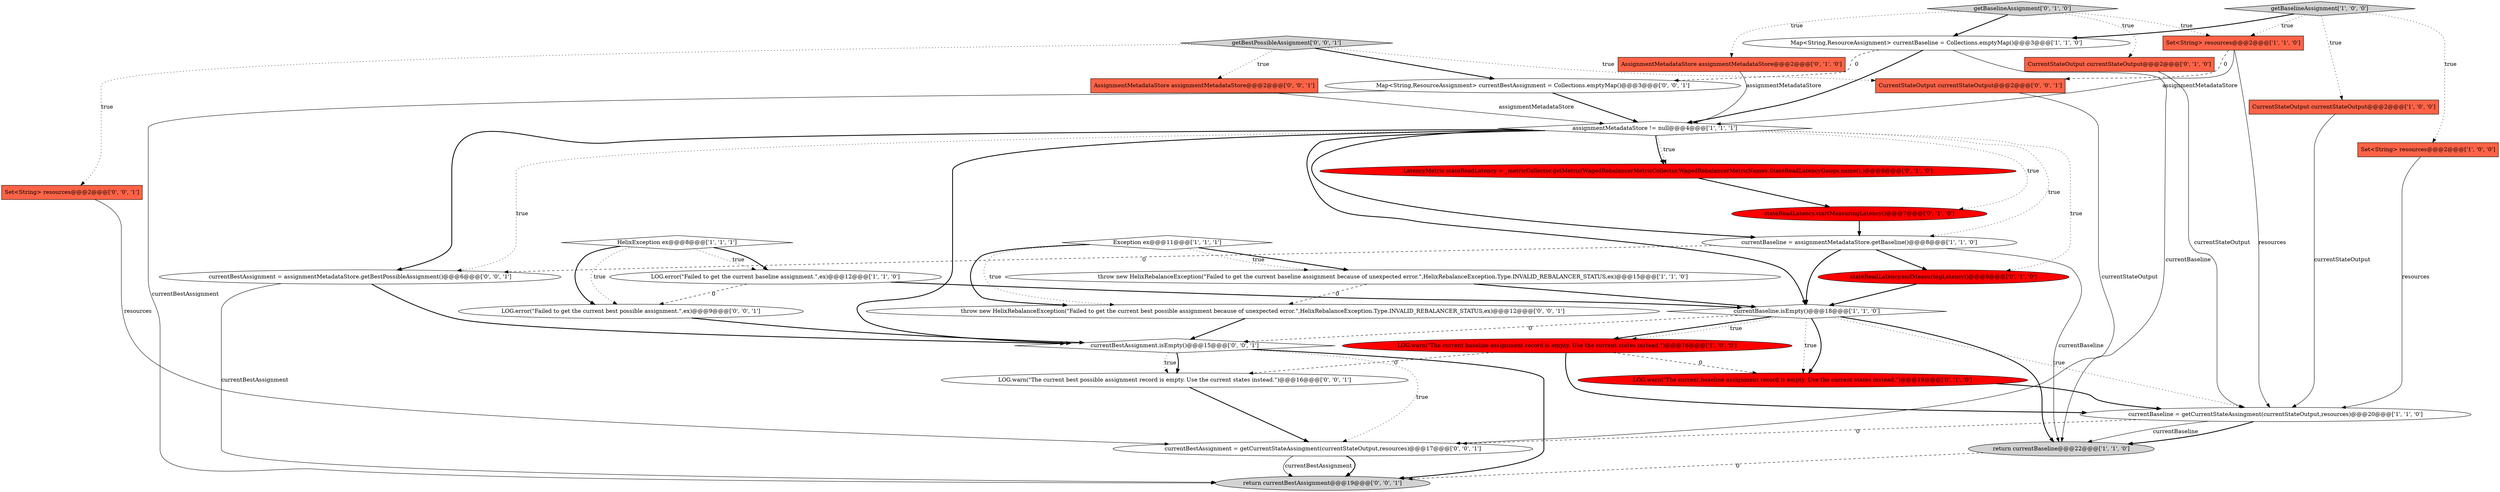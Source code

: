 digraph {
19 [style = filled, label = "stateReadLatency.endMeasuringLatency()@@@9@@@['0', '1', '0']", fillcolor = red, shape = ellipse image = "AAA1AAABBB2BBB"];
18 [style = filled, label = "getBaselineAssignment['0', '1', '0']", fillcolor = lightgray, shape = diamond image = "AAA0AAABBB2BBB"];
4 [style = filled, label = "throw new HelixRebalanceException(\"Failed to get the current baseline assignment because of unexpected error.\",HelixRebalanceException.Type.INVALID_REBALANCER_STATUS,ex)@@@15@@@['1', '1', '0']", fillcolor = white, shape = ellipse image = "AAA0AAABBB1BBB"];
30 [style = filled, label = "currentBestAssignment.isEmpty()@@@15@@@['0', '0', '1']", fillcolor = white, shape = diamond image = "AAA0AAABBB3BBB"];
11 [style = filled, label = "LOG.error(\"Failed to get the current baseline assignment.\",ex)@@@12@@@['1', '1', '0']", fillcolor = white, shape = ellipse image = "AAA0AAABBB1BBB"];
15 [style = filled, label = "CurrentStateOutput currentStateOutput@@@2@@@['0', '1', '0']", fillcolor = tomato, shape = box image = "AAA0AAABBB2BBB"];
24 [style = filled, label = "currentBestAssignment = assignmentMetadataStore.getBestPossibleAssignment()@@@6@@@['0', '0', '1']", fillcolor = white, shape = ellipse image = "AAA0AAABBB3BBB"];
7 [style = filled, label = "Map<String,ResourceAssignment> currentBaseline = Collections.emptyMap()@@@3@@@['1', '1', '0']", fillcolor = white, shape = ellipse image = "AAA0AAABBB1BBB"];
25 [style = filled, label = "Set<String> resources@@@2@@@['0', '0', '1']", fillcolor = tomato, shape = box image = "AAA0AAABBB3BBB"];
28 [style = filled, label = "LOG.warn(\"The current best possible assignment record is empty. Use the current states instead.\")@@@16@@@['0', '0', '1']", fillcolor = white, shape = ellipse image = "AAA0AAABBB3BBB"];
23 [style = filled, label = "AssignmentMetadataStore assignmentMetadataStore@@@2@@@['0', '0', '1']", fillcolor = tomato, shape = box image = "AAA0AAABBB3BBB"];
8 [style = filled, label = "return currentBaseline@@@22@@@['1', '1', '0']", fillcolor = lightgray, shape = ellipse image = "AAA0AAABBB1BBB"];
3 [style = filled, label = "CurrentStateOutput currentStateOutput@@@2@@@['1', '0', '0']", fillcolor = tomato, shape = box image = "AAA0AAABBB1BBB"];
13 [style = filled, label = "Exception ex@@@11@@@['1', '1', '1']", fillcolor = white, shape = diamond image = "AAA0AAABBB1BBB"];
32 [style = filled, label = "LOG.error(\"Failed to get the current best possible assignment.\",ex)@@@9@@@['0', '0', '1']", fillcolor = white, shape = ellipse image = "AAA0AAABBB3BBB"];
17 [style = filled, label = "LOG.warn(\"The current baseline assignment record is empty. Use the current states instead.\")@@@19@@@['0', '1', '0']", fillcolor = red, shape = ellipse image = "AAA1AAABBB2BBB"];
12 [style = filled, label = "LOG.warn(\"The current baseline assignment record is empty. Use the current states instead.\")@@@16@@@['1', '0', '0']", fillcolor = red, shape = ellipse image = "AAA1AAABBB1BBB"];
9 [style = filled, label = "assignmentMetadataStore != null@@@4@@@['1', '1', '1']", fillcolor = white, shape = diamond image = "AAA0AAABBB1BBB"];
5 [style = filled, label = "currentBaseline = getCurrentStateAssingment(currentStateOutput,resources)@@@20@@@['1', '1', '0']", fillcolor = white, shape = ellipse image = "AAA0AAABBB1BBB"];
21 [style = filled, label = "AssignmentMetadataStore assignmentMetadataStore@@@2@@@['0', '1', '0']", fillcolor = tomato, shape = box image = "AAA0AAABBB2BBB"];
16 [style = filled, label = "stateReadLatency.startMeasuringLatency()@@@7@@@['0', '1', '0']", fillcolor = red, shape = ellipse image = "AAA1AAABBB2BBB"];
27 [style = filled, label = "Map<String,ResourceAssignment> currentBestAssignment = Collections.emptyMap()@@@3@@@['0', '0', '1']", fillcolor = white, shape = ellipse image = "AAA0AAABBB3BBB"];
2 [style = filled, label = "currentBaseline.isEmpty()@@@18@@@['1', '1', '0']", fillcolor = white, shape = diamond image = "AAA0AAABBB1BBB"];
26 [style = filled, label = "currentBestAssignment = getCurrentStateAssingment(currentStateOutput,resources)@@@17@@@['0', '0', '1']", fillcolor = white, shape = ellipse image = "AAA0AAABBB3BBB"];
22 [style = filled, label = "return currentBestAssignment@@@19@@@['0', '0', '1']", fillcolor = lightgray, shape = ellipse image = "AAA0AAABBB3BBB"];
1 [style = filled, label = "currentBaseline = assignmentMetadataStore.getBaseline()@@@8@@@['1', '1', '0']", fillcolor = white, shape = ellipse image = "AAA0AAABBB1BBB"];
33 [style = filled, label = "getBestPossibleAssignment['0', '0', '1']", fillcolor = lightgray, shape = diamond image = "AAA0AAABBB3BBB"];
6 [style = filled, label = "Set<String> resources@@@2@@@['1', '1', '0']", fillcolor = tomato, shape = box image = "AAA0AAABBB1BBB"];
31 [style = filled, label = "CurrentStateOutput currentStateOutput@@@2@@@['0', '0', '1']", fillcolor = tomato, shape = box image = "AAA0AAABBB3BBB"];
29 [style = filled, label = "throw new HelixRebalanceException(\"Failed to get the current best possible assignment because of unexpected error.\",HelixRebalanceException.Type.INVALID_REBALANCER_STATUS,ex)@@@12@@@['0', '0', '1']", fillcolor = white, shape = ellipse image = "AAA0AAABBB3BBB"];
0 [style = filled, label = "Set<String> resources@@@2@@@['1', '0', '0']", fillcolor = tomato, shape = box image = "AAA0AAABBB1BBB"];
20 [style = filled, label = "LatencyMetric stateReadLatency = _metricCollector.getMetric(WagedRebalancerMetricCollector.WagedRebalancerMetricNames.StateReadLatencyGauge.name(),)@@@6@@@['0', '1', '0']", fillcolor = red, shape = ellipse image = "AAA1AAABBB2BBB"];
10 [style = filled, label = "HelixException ex@@@8@@@['1', '1', '1']", fillcolor = white, shape = diamond image = "AAA0AAABBB1BBB"];
14 [style = filled, label = "getBaselineAssignment['1', '0', '0']", fillcolor = lightgray, shape = diamond image = "AAA0AAABBB1BBB"];
2->17 [style = bold, label=""];
11->32 [style = dashed, label="0"];
31->26 [style = solid, label="currentStateOutput"];
5->8 [style = bold, label=""];
17->5 [style = bold, label=""];
30->22 [style = bold, label=""];
12->5 [style = bold, label=""];
29->30 [style = bold, label=""];
14->0 [style = dotted, label="true"];
7->8 [style = solid, label="currentBaseline"];
9->2 [style = bold, label=""];
5->26 [style = dashed, label="0"];
6->5 [style = solid, label="resources"];
2->17 [style = dotted, label="true"];
27->9 [style = bold, label=""];
18->21 [style = dotted, label="true"];
18->15 [style = dotted, label="true"];
23->9 [style = solid, label="assignmentMetadataStore"];
12->17 [style = dashed, label="0"];
6->31 [style = dashed, label="0"];
28->26 [style = bold, label=""];
9->20 [style = bold, label=""];
9->30 [style = bold, label=""];
10->32 [style = bold, label=""];
14->6 [style = dotted, label="true"];
4->2 [style = bold, label=""];
19->2 [style = bold, label=""];
30->26 [style = dotted, label="true"];
32->30 [style = bold, label=""];
2->30 [style = dashed, label="0"];
33->27 [style = bold, label=""];
0->5 [style = solid, label="resources"];
11->2 [style = bold, label=""];
10->32 [style = dotted, label="true"];
2->12 [style = bold, label=""];
26->22 [style = bold, label=""];
14->7 [style = bold, label=""];
24->30 [style = bold, label=""];
18->6 [style = dotted, label="true"];
26->22 [style = solid, label="currentBestAssignment"];
3->5 [style = solid, label="currentStateOutput"];
7->9 [style = bold, label=""];
7->27 [style = dashed, label="0"];
8->22 [style = dashed, label="0"];
33->25 [style = dotted, label="true"];
25->26 [style = solid, label="resources"];
13->29 [style = bold, label=""];
9->19 [style = dotted, label="true"];
9->24 [style = dotted, label="true"];
30->28 [style = bold, label=""];
33->23 [style = dotted, label="true"];
20->16 [style = bold, label=""];
16->1 [style = bold, label=""];
10->11 [style = dotted, label="true"];
1->24 [style = dashed, label="0"];
21->9 [style = solid, label="assignmentMetadataStore"];
13->29 [style = dotted, label="true"];
1->8 [style = solid, label="currentBaseline"];
27->22 [style = solid, label="currentBestAssignment"];
12->28 [style = dashed, label="0"];
24->22 [style = solid, label="currentBestAssignment"];
9->20 [style = dotted, label="true"];
9->1 [style = dotted, label="true"];
2->12 [style = dotted, label="true"];
14->3 [style = dotted, label="true"];
1->2 [style = bold, label=""];
9->16 [style = dotted, label="true"];
4->29 [style = dashed, label="0"];
9->1 [style = bold, label=""];
1->19 [style = bold, label=""];
18->7 [style = bold, label=""];
2->5 [style = dotted, label="true"];
30->28 [style = dotted, label="true"];
33->31 [style = dotted, label="true"];
15->5 [style = solid, label="currentStateOutput"];
5->8 [style = solid, label="currentBaseline"];
13->4 [style = bold, label=""];
9->24 [style = bold, label=""];
13->4 [style = dotted, label="true"];
2->8 [style = bold, label=""];
10->11 [style = bold, label=""];
6->9 [style = solid, label="assignmentMetadataStore"];
}
